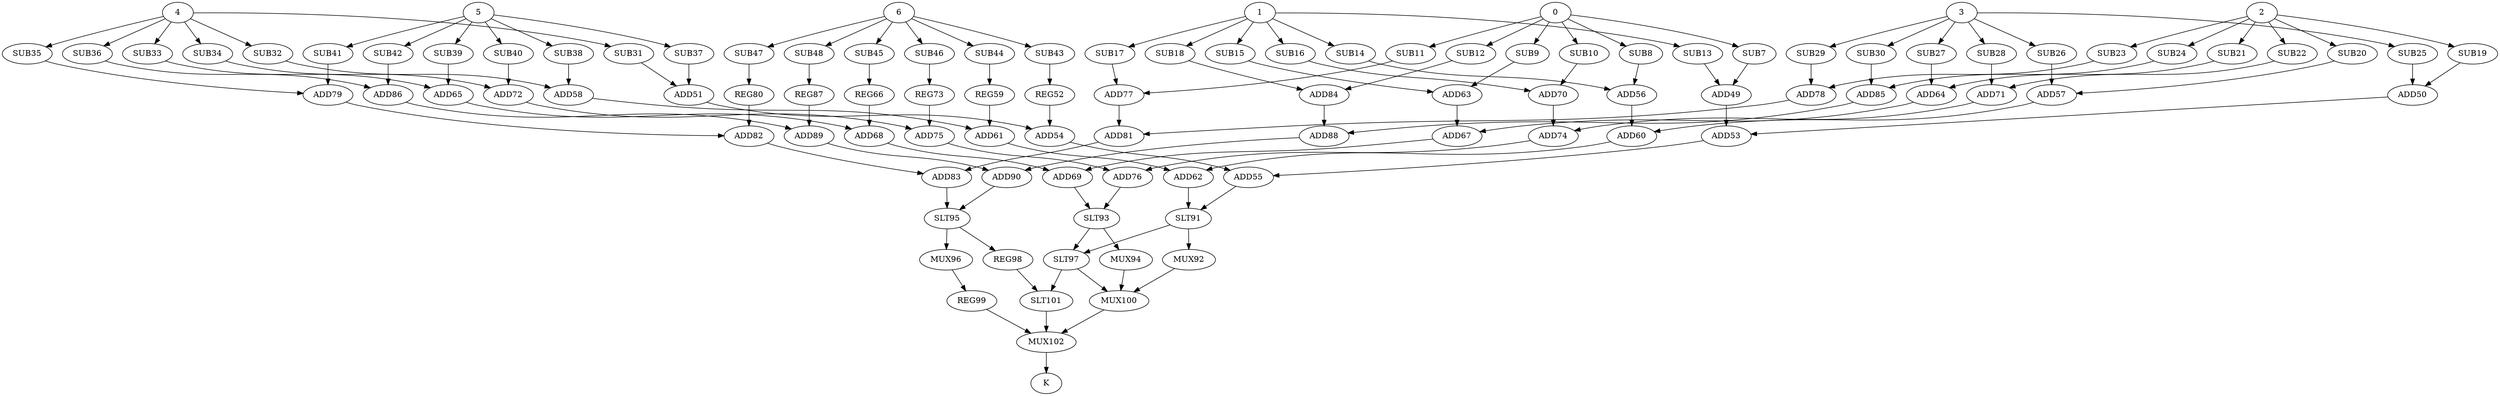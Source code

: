 strict digraph  {
0;
7 [label=SUB7];
8 [label=SUB8];
9 [label=SUB9];
10 [label=SUB10];
11 [label=SUB11];
12 [label=SUB12];
1;
13 [label=SUB13];
14 [label=SUB14];
15 [label=SUB15];
16 [label=SUB16];
17 [label=SUB17];
18 [label=SUB18];
2;
19 [label=SUB19];
20 [label=SUB20];
21 [label=SUB21];
22 [label=SUB22];
23 [label=SUB23];
24 [label=SUB24];
3;
25 [label=SUB25];
26 [label=SUB26];
27 [label=SUB27];
28 [label=SUB28];
29 [label=SUB29];
30 [label=SUB30];
4;
31 [label=SUB31];
32 [label=SUB32];
33 [label=SUB33];
34 [label=SUB34];
35 [label=SUB35];
36 [label=SUB36];
5;
37 [label=SUB37];
38 [label=SUB38];
39 [label=SUB39];
40 [label=SUB40];
41 [label=SUB41];
42 [label=SUB42];
6;
43 [label=SUB43];
44 [label=SUB44];
45 [label=SUB45];
46 [label=SUB46];
47 [label=SUB47];
48 [label=SUB48];
49 [label=ADD49];
50 [label=ADD50];
51 [label=ADD51];
52 [label=REG52];
53 [label=ADD53];
54 [label=ADD54];
55 [label=ADD55];
56 [label=ADD56];
57 [label=ADD57];
58 [label=ADD58];
59 [label=REG59];
60 [label=ADD60];
61 [label=ADD61];
62 [label=ADD62];
63 [label=ADD63];
64 [label=ADD64];
65 [label=ADD65];
66 [label=REG66];
67 [label=ADD67];
68 [label=ADD68];
69 [label=ADD69];
70 [label=ADD70];
71 [label=ADD71];
72 [label=ADD72];
73 [label=REG73];
74 [label=ADD74];
75 [label=ADD75];
76 [label=ADD76];
77 [label=ADD77];
78 [label=ADD78];
79 [label=ADD79];
80 [label=REG80];
81 [label=ADD81];
82 [label=ADD82];
83 [label=ADD83];
84 [label=ADD84];
85 [label=ADD85];
86 [label=ADD86];
87 [label=REG87];
88 [label=ADD88];
89 [label=ADD89];
90 [label=ADD90];
91 [label=SLT91];
92 [label=MUX92];
93 [label=SLT93];
94 [label=MUX94];
95 [label=SLT95];
96 [label=MUX96];
97 [label=SLT97];
98 [label=REG98];
99 [label=REG99];
100 [label=MUX100];
101 [label=SLT101];
102 [label=MUX102];
103 [label=K];
0 -> 7;
0 -> 8;
0 -> 9;
0 -> 10;
0 -> 11;
0 -> 12;
7 -> 49;
8 -> 56;
9 -> 63;
10 -> 70;
11 -> 77;
12 -> 84;
1 -> 13;
1 -> 14;
1 -> 15;
1 -> 16;
1 -> 17;
1 -> 18;
13 -> 49;
14 -> 56;
15 -> 63;
16 -> 70;
17 -> 77;
18 -> 84;
2 -> 19;
2 -> 20;
2 -> 21;
2 -> 22;
2 -> 23;
2 -> 24;
19 -> 50;
20 -> 57;
21 -> 64;
22 -> 71;
23 -> 78;
24 -> 85;
3 -> 25;
3 -> 26;
3 -> 27;
3 -> 28;
3 -> 29;
3 -> 30;
25 -> 50;
26 -> 57;
27 -> 64;
28 -> 71;
29 -> 78;
30 -> 85;
4 -> 31;
4 -> 32;
4 -> 33;
4 -> 34;
4 -> 35;
4 -> 36;
31 -> 51;
32 -> 58;
33 -> 65;
34 -> 72;
35 -> 79;
36 -> 86;
5 -> 37;
5 -> 38;
5 -> 39;
5 -> 40;
5 -> 41;
5 -> 42;
37 -> 51;
38 -> 58;
39 -> 65;
40 -> 72;
41 -> 79;
42 -> 86;
6 -> 43;
6 -> 44;
6 -> 45;
6 -> 46;
6 -> 47;
6 -> 48;
43 -> 52;
44 -> 59;
45 -> 66;
46 -> 73;
47 -> 80;
48 -> 87;
49 -> 53;
50 -> 53;
51 -> 54;
52 -> 54;
53 -> 55;
54 -> 55;
55 -> 91;
56 -> 60;
57 -> 60;
58 -> 61;
59 -> 61;
60 -> 62;
61 -> 62;
62 -> 91;
63 -> 67;
64 -> 67;
65 -> 68;
66 -> 68;
67 -> 69;
68 -> 69;
69 -> 93;
70 -> 74;
71 -> 74;
72 -> 75;
73 -> 75;
74 -> 76;
75 -> 76;
76 -> 93;
77 -> 81;
78 -> 81;
79 -> 82;
80 -> 82;
81 -> 83;
82 -> 83;
83 -> 95;
84 -> 88;
85 -> 88;
86 -> 89;
87 -> 89;
88 -> 90;
89 -> 90;
90 -> 95;
91 -> 92;
91 -> 97;
92 -> 100;
93 -> 94;
93 -> 97;
94 -> 100;
95 -> 96;
95 -> 98;
96 -> 99;
97 -> 100;
97 -> 101;
98 -> 101;
99 -> 102;
100 -> 102;
101 -> 102;
102 -> 103;
}
